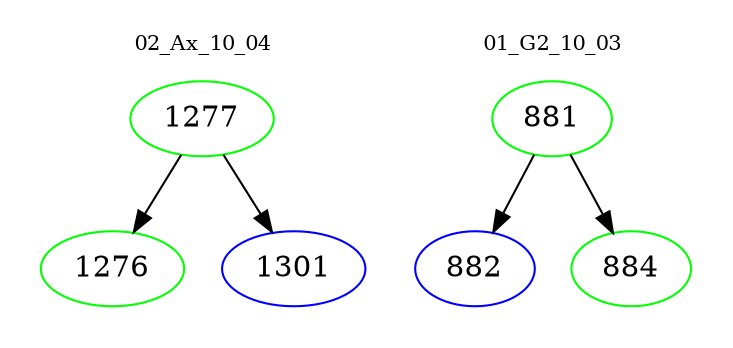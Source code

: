 digraph{
subgraph cluster_0 {
color = white
label = "02_Ax_10_04";
fontsize=10;
T0_1277 [label="1277", color="green"]
T0_1277 -> T0_1276 [color="black"]
T0_1276 [label="1276", color="green"]
T0_1277 -> T0_1301 [color="black"]
T0_1301 [label="1301", color="blue"]
}
subgraph cluster_1 {
color = white
label = "01_G2_10_03";
fontsize=10;
T1_881 [label="881", color="green"]
T1_881 -> T1_882 [color="black"]
T1_882 [label="882", color="blue"]
T1_881 -> T1_884 [color="black"]
T1_884 [label="884", color="green"]
}
}
